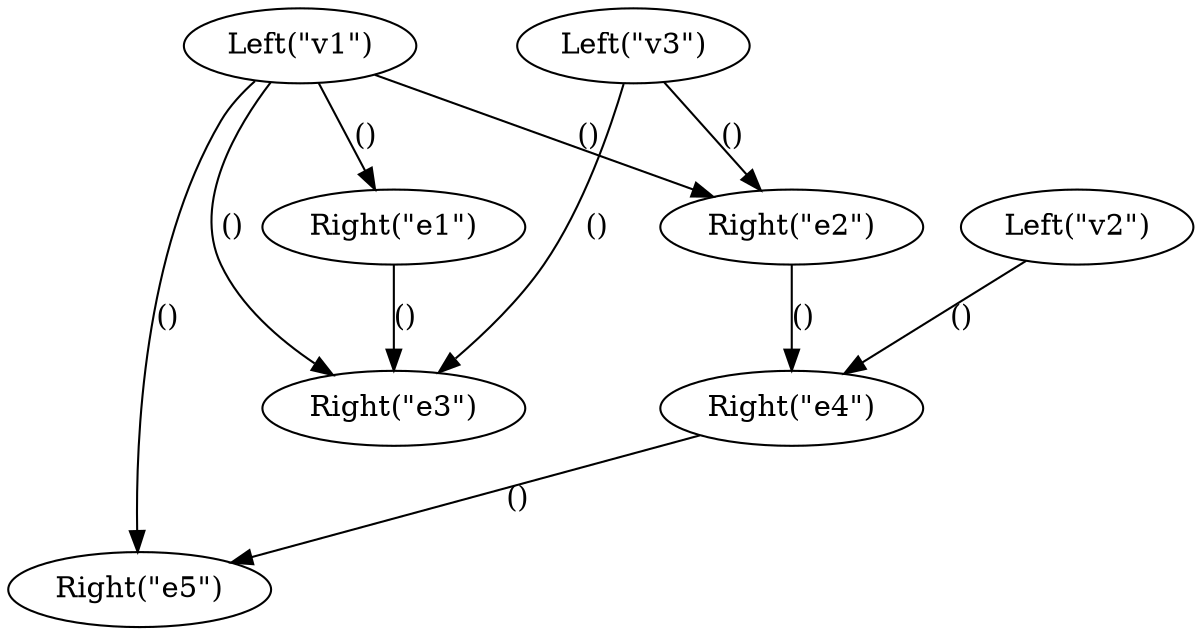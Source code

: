 digraph {
    0 [ label = "Left(\"v1\")" ]
    1 [ label = "Left(\"v2\")" ]
    2 [ label = "Left(\"v3\")" ]
    3 [ label = "Right(\"e1\")" ]
    4 [ label = "Right(\"e2\")" ]
    5 [ label = "Right(\"e3\")" ]
    6 [ label = "Right(\"e4\")" ]
    7 [ label = "Right(\"e5\")" ]
    0 -> 3 [ label = "()" ]
    0 -> 4 [ label = "()" ]
    2 -> 4 [ label = "()" ]
    0 -> 5 [ label = "()" ]
    2 -> 5 [ label = "()" ]
    3 -> 5 [ label = "()" ]
    1 -> 6 [ label = "()" ]
    4 -> 6 [ label = "()" ]
    0 -> 7 [ label = "()" ]
    6 -> 7 [ label = "()" ]
}

